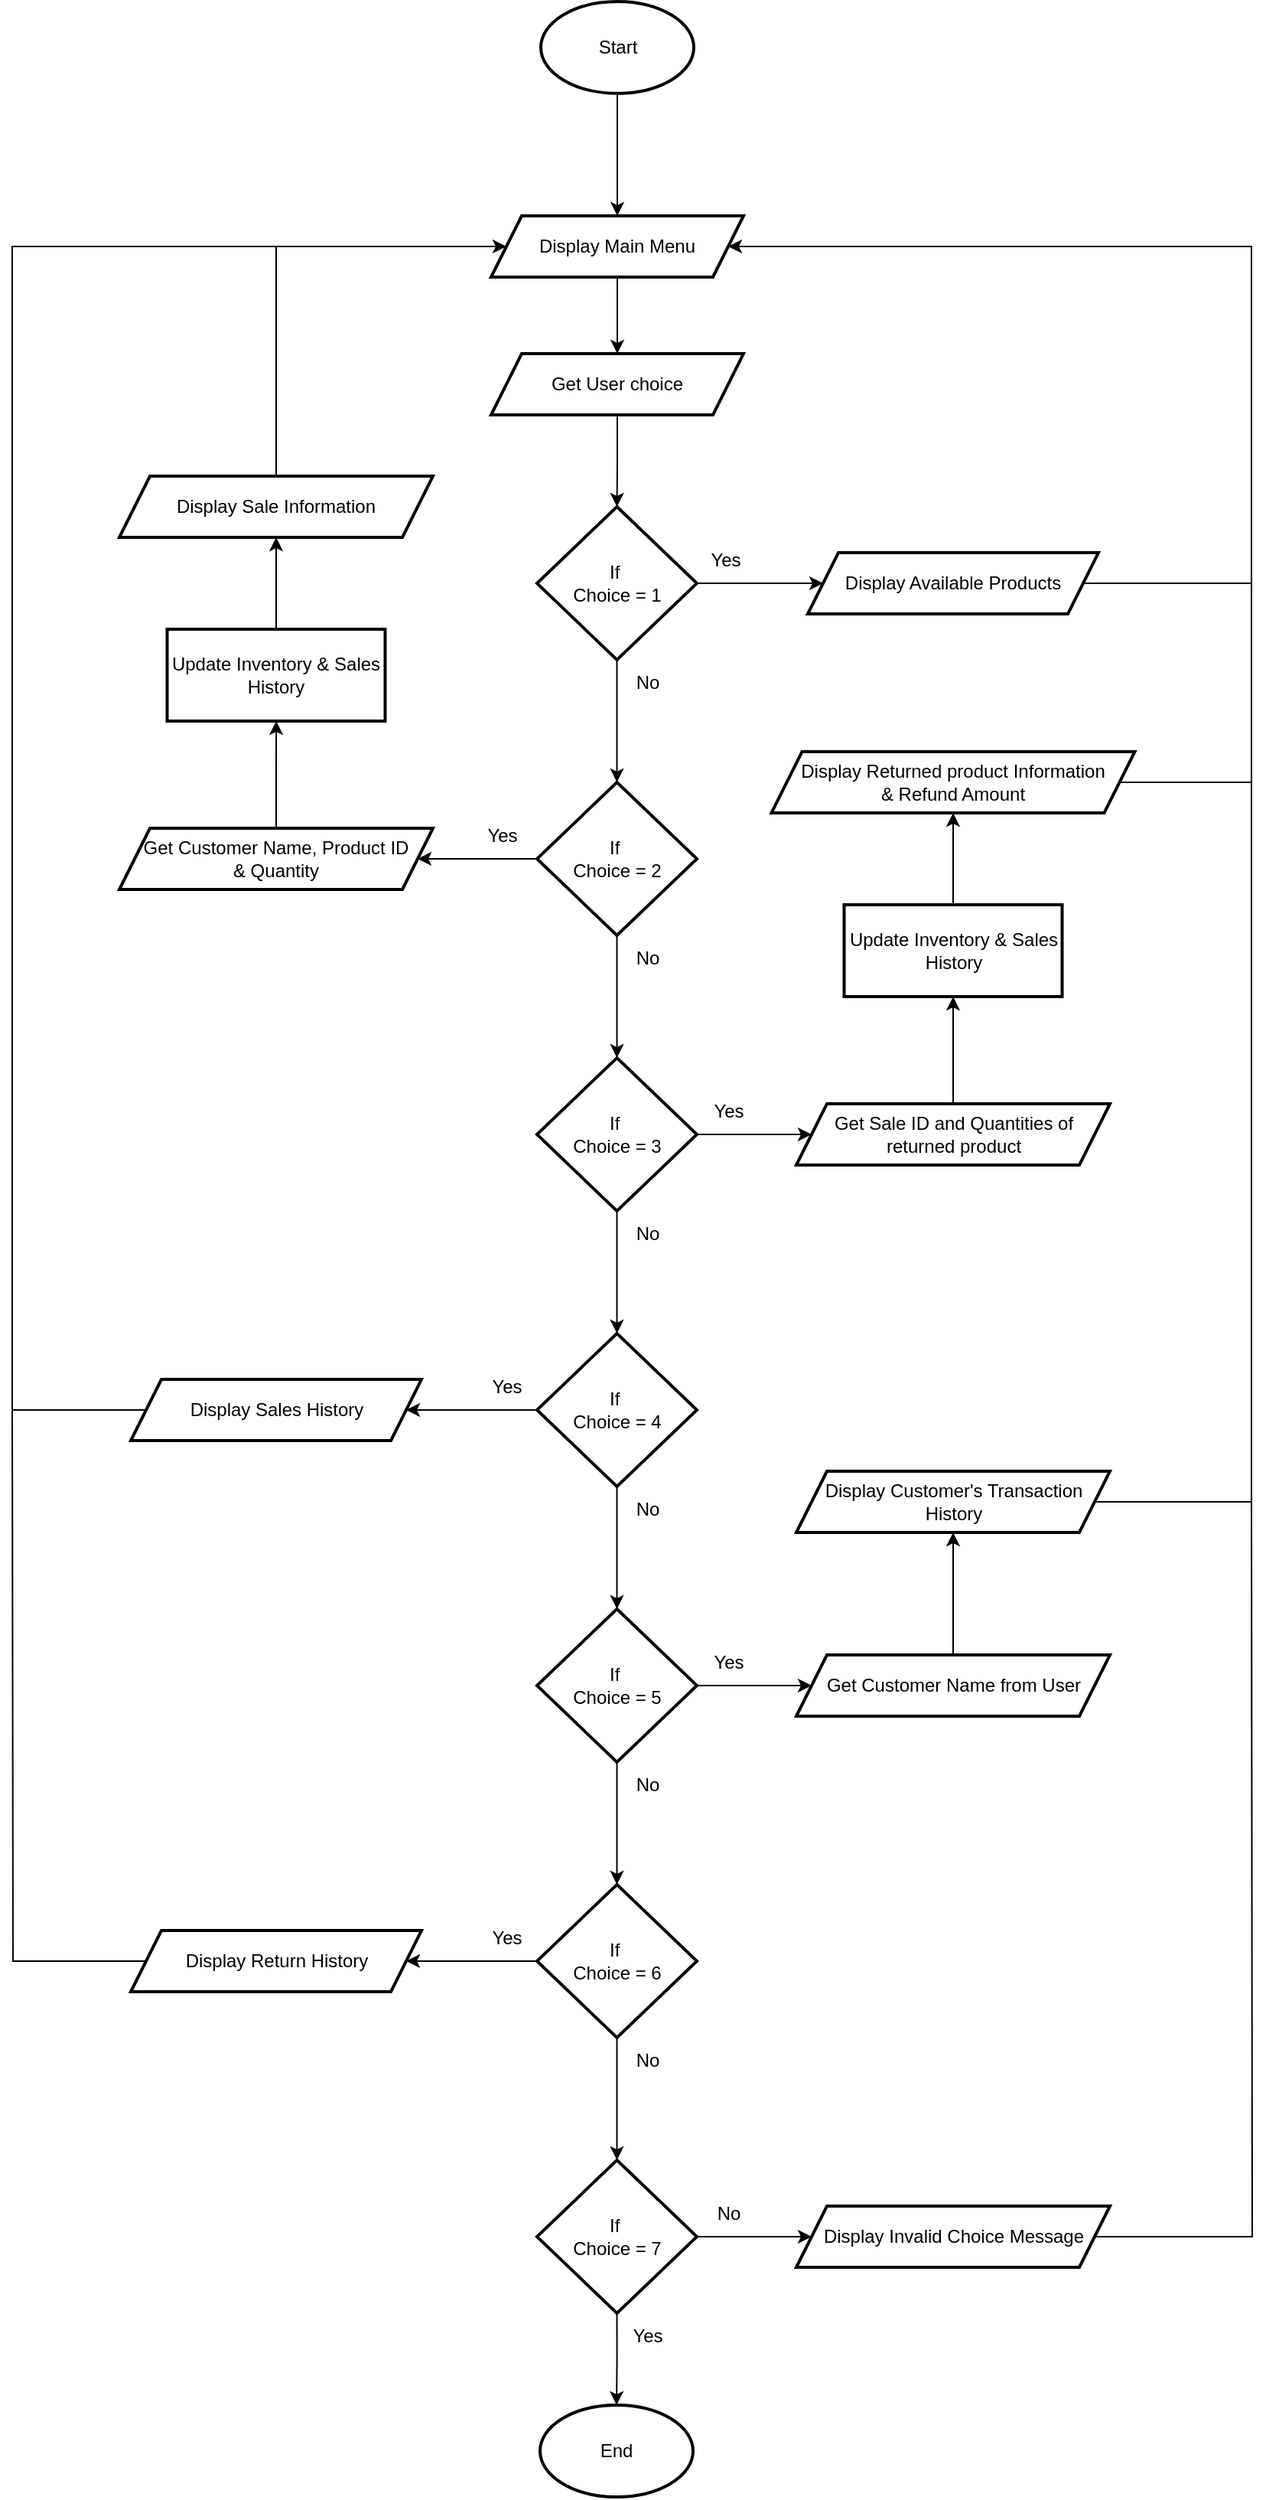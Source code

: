 <mxfile version="22.1.18" type="device">
  <diagram name="Page-1" id="MpDhWvNqIPPZ1VU7uxHc">
    <mxGraphModel dx="1426" dy="781" grid="1" gridSize="10" guides="1" tooltips="1" connect="1" arrows="1" fold="1" page="1" pageScale="1" pageWidth="850" pageHeight="1100" math="0" shadow="0">
      <root>
        <mxCell id="0" />
        <mxCell id="1" parent="0" />
        <mxCell id="1UN2wflZGpVDiCDR-yqw-5" value="" style="edgeStyle=orthogonalEdgeStyle;rounded=0;orthogonalLoop=1;jettySize=auto;html=1;" edge="1" parent="1" source="1UN2wflZGpVDiCDR-yqw-2" target="1UN2wflZGpVDiCDR-yqw-4">
          <mxGeometry relative="1" as="geometry" />
        </mxCell>
        <mxCell id="1UN2wflZGpVDiCDR-yqw-2" value="Display Main Menu" style="shape=parallelogram;perimeter=parallelogramPerimeter;whiteSpace=wrap;html=1;fixedSize=1;strokeWidth=2;" vertex="1" parent="1">
          <mxGeometry x="343" y="150" width="165" height="40" as="geometry" />
        </mxCell>
        <mxCell id="1UN2wflZGpVDiCDR-yqw-7" value="" style="edgeStyle=orthogonalEdgeStyle;rounded=0;orthogonalLoop=1;jettySize=auto;html=1;" edge="1" parent="1" source="1UN2wflZGpVDiCDR-yqw-4" target="1UN2wflZGpVDiCDR-yqw-6">
          <mxGeometry relative="1" as="geometry" />
        </mxCell>
        <mxCell id="1UN2wflZGpVDiCDR-yqw-4" value="Get User choice" style="shape=parallelogram;perimeter=parallelogramPerimeter;whiteSpace=wrap;html=1;fixedSize=1;strokeWidth=2;" vertex="1" parent="1">
          <mxGeometry x="343" y="240" width="165" height="40" as="geometry" />
        </mxCell>
        <mxCell id="1UN2wflZGpVDiCDR-yqw-9" style="edgeStyle=orthogonalEdgeStyle;rounded=0;orthogonalLoop=1;jettySize=auto;html=1;exitX=1;exitY=0.5;exitDx=0;exitDy=0;entryX=0;entryY=0.5;entryDx=0;entryDy=0;" edge="1" parent="1" source="1UN2wflZGpVDiCDR-yqw-6" target="1UN2wflZGpVDiCDR-yqw-8">
          <mxGeometry relative="1" as="geometry" />
        </mxCell>
        <mxCell id="1UN2wflZGpVDiCDR-yqw-12" value="" style="edgeStyle=orthogonalEdgeStyle;rounded=0;orthogonalLoop=1;jettySize=auto;html=1;" edge="1" parent="1" source="1UN2wflZGpVDiCDR-yqw-6" target="1UN2wflZGpVDiCDR-yqw-11">
          <mxGeometry relative="1" as="geometry" />
        </mxCell>
        <mxCell id="1UN2wflZGpVDiCDR-yqw-6" value="If&amp;nbsp;&lt;br&gt;Choice = 1" style="rhombus;whiteSpace=wrap;html=1;strokeWidth=2;" vertex="1" parent="1">
          <mxGeometry x="373" y="340" width="104.5" height="100" as="geometry" />
        </mxCell>
        <mxCell id="1UN2wflZGpVDiCDR-yqw-31" style="edgeStyle=orthogonalEdgeStyle;rounded=0;orthogonalLoop=1;jettySize=auto;html=1;exitX=1;exitY=0.5;exitDx=0;exitDy=0;endArrow=none;endFill=0;" edge="1" parent="1" source="1UN2wflZGpVDiCDR-yqw-8">
          <mxGeometry relative="1" as="geometry">
            <mxPoint x="840" y="390" as="targetPoint" />
          </mxGeometry>
        </mxCell>
        <mxCell id="1UN2wflZGpVDiCDR-yqw-8" value="Display Available Products" style="shape=parallelogram;perimeter=parallelogramPerimeter;whiteSpace=wrap;html=1;fixedSize=1;strokeWidth=2;" vertex="1" parent="1">
          <mxGeometry x="550" y="370" width="190" height="40" as="geometry" />
        </mxCell>
        <mxCell id="1UN2wflZGpVDiCDR-yqw-14" style="edgeStyle=orthogonalEdgeStyle;rounded=0;orthogonalLoop=1;jettySize=auto;html=1;exitX=0;exitY=0.5;exitDx=0;exitDy=0;entryX=1;entryY=0.5;entryDx=0;entryDy=0;" edge="1" parent="1" source="1UN2wflZGpVDiCDR-yqw-11" target="1UN2wflZGpVDiCDR-yqw-13">
          <mxGeometry relative="1" as="geometry" />
        </mxCell>
        <mxCell id="1UN2wflZGpVDiCDR-yqw-23" value="" style="edgeStyle=orthogonalEdgeStyle;rounded=0;orthogonalLoop=1;jettySize=auto;html=1;" edge="1" parent="1" source="1UN2wflZGpVDiCDR-yqw-11" target="1UN2wflZGpVDiCDR-yqw-22">
          <mxGeometry relative="1" as="geometry" />
        </mxCell>
        <mxCell id="1UN2wflZGpVDiCDR-yqw-11" value="If&amp;nbsp;&lt;br&gt;Choice = 2" style="rhombus;whiteSpace=wrap;html=1;strokeWidth=2;" vertex="1" parent="1">
          <mxGeometry x="373" y="520" width="104.5" height="100" as="geometry" />
        </mxCell>
        <mxCell id="1UN2wflZGpVDiCDR-yqw-16" value="" style="edgeStyle=orthogonalEdgeStyle;rounded=0;orthogonalLoop=1;jettySize=auto;html=1;" edge="1" parent="1" source="1UN2wflZGpVDiCDR-yqw-13" target="1UN2wflZGpVDiCDR-yqw-15">
          <mxGeometry relative="1" as="geometry" />
        </mxCell>
        <mxCell id="1UN2wflZGpVDiCDR-yqw-13" value="Get Customer Name, Product ID&lt;br&gt;&amp;amp; Quantity" style="shape=parallelogram;perimeter=parallelogramPerimeter;whiteSpace=wrap;html=1;fixedSize=1;strokeWidth=2;" vertex="1" parent="1">
          <mxGeometry x="100" y="550" width="205" height="40" as="geometry" />
        </mxCell>
        <mxCell id="1UN2wflZGpVDiCDR-yqw-20" style="edgeStyle=orthogonalEdgeStyle;rounded=0;orthogonalLoop=1;jettySize=auto;html=1;exitX=0.5;exitY=0;exitDx=0;exitDy=0;entryX=0.5;entryY=1;entryDx=0;entryDy=0;" edge="1" parent="1" source="1UN2wflZGpVDiCDR-yqw-15" target="1UN2wflZGpVDiCDR-yqw-18">
          <mxGeometry relative="1" as="geometry" />
        </mxCell>
        <mxCell id="1UN2wflZGpVDiCDR-yqw-15" value="Update Inventory &amp;amp; Sales History" style="whiteSpace=wrap;html=1;strokeWidth=2;" vertex="1" parent="1">
          <mxGeometry x="131.25" y="420" width="142.5" height="60" as="geometry" />
        </mxCell>
        <mxCell id="1UN2wflZGpVDiCDR-yqw-38" style="edgeStyle=orthogonalEdgeStyle;rounded=0;orthogonalLoop=1;jettySize=auto;html=1;exitX=0.5;exitY=0;exitDx=0;exitDy=0;endArrow=none;endFill=0;" edge="1" parent="1" source="1UN2wflZGpVDiCDR-yqw-18">
          <mxGeometry relative="1" as="geometry">
            <mxPoint x="202.5" y="170" as="targetPoint" />
          </mxGeometry>
        </mxCell>
        <mxCell id="1UN2wflZGpVDiCDR-yqw-18" value="Display Sale Information" style="shape=parallelogram;perimeter=parallelogramPerimeter;whiteSpace=wrap;html=1;fixedSize=1;strokeWidth=2;" vertex="1" parent="1">
          <mxGeometry x="100" y="320" width="205" height="40" as="geometry" />
        </mxCell>
        <mxCell id="1UN2wflZGpVDiCDR-yqw-25" style="edgeStyle=orthogonalEdgeStyle;rounded=0;orthogonalLoop=1;jettySize=auto;html=1;exitX=1;exitY=0.5;exitDx=0;exitDy=0;entryX=0;entryY=0.5;entryDx=0;entryDy=0;" edge="1" parent="1" source="1UN2wflZGpVDiCDR-yqw-22" target="1UN2wflZGpVDiCDR-yqw-24">
          <mxGeometry relative="1" as="geometry" />
        </mxCell>
        <mxCell id="1UN2wflZGpVDiCDR-yqw-33" value="" style="edgeStyle=orthogonalEdgeStyle;rounded=0;orthogonalLoop=1;jettySize=auto;html=1;" edge="1" parent="1" source="1UN2wflZGpVDiCDR-yqw-22" target="1UN2wflZGpVDiCDR-yqw-32">
          <mxGeometry relative="1" as="geometry" />
        </mxCell>
        <mxCell id="1UN2wflZGpVDiCDR-yqw-22" value="If&amp;nbsp;&lt;br&gt;Choice = 3" style="rhombus;whiteSpace=wrap;html=1;strokeWidth=2;" vertex="1" parent="1">
          <mxGeometry x="373" y="700" width="104.5" height="100" as="geometry" />
        </mxCell>
        <mxCell id="1UN2wflZGpVDiCDR-yqw-27" style="edgeStyle=orthogonalEdgeStyle;rounded=0;orthogonalLoop=1;jettySize=auto;html=1;exitX=0.5;exitY=0;exitDx=0;exitDy=0;entryX=0.5;entryY=1;entryDx=0;entryDy=0;" edge="1" parent="1" source="1UN2wflZGpVDiCDR-yqw-24" target="1UN2wflZGpVDiCDR-yqw-26">
          <mxGeometry relative="1" as="geometry" />
        </mxCell>
        <mxCell id="1UN2wflZGpVDiCDR-yqw-24" value="Get Sale ID and Quantities of returned product" style="shape=parallelogram;perimeter=parallelogramPerimeter;whiteSpace=wrap;html=1;fixedSize=1;strokeWidth=2;" vertex="1" parent="1">
          <mxGeometry x="542.5" y="730" width="205" height="40" as="geometry" />
        </mxCell>
        <mxCell id="1UN2wflZGpVDiCDR-yqw-29" style="edgeStyle=orthogonalEdgeStyle;rounded=0;orthogonalLoop=1;jettySize=auto;html=1;exitX=0.5;exitY=0;exitDx=0;exitDy=0;entryX=0.5;entryY=1;entryDx=0;entryDy=0;" edge="1" parent="1" source="1UN2wflZGpVDiCDR-yqw-26" target="1UN2wflZGpVDiCDR-yqw-28">
          <mxGeometry relative="1" as="geometry" />
        </mxCell>
        <mxCell id="1UN2wflZGpVDiCDR-yqw-26" value="Update Inventory &amp;amp; Sales History" style="whiteSpace=wrap;html=1;strokeWidth=2;" vertex="1" parent="1">
          <mxGeometry x="573.75" y="600" width="142.5" height="60" as="geometry" />
        </mxCell>
        <mxCell id="1UN2wflZGpVDiCDR-yqw-30" style="edgeStyle=orthogonalEdgeStyle;rounded=0;orthogonalLoop=1;jettySize=auto;html=1;exitX=1;exitY=0.5;exitDx=0;exitDy=0;entryX=1;entryY=0.5;entryDx=0;entryDy=0;" edge="1" parent="1" source="1UN2wflZGpVDiCDR-yqw-28" target="1UN2wflZGpVDiCDR-yqw-2">
          <mxGeometry relative="1" as="geometry">
            <Array as="points">
              <mxPoint x="840" y="520" />
              <mxPoint x="840" y="170" />
            </Array>
          </mxGeometry>
        </mxCell>
        <mxCell id="1UN2wflZGpVDiCDR-yqw-28" value="Display Returned product Information&lt;br&gt;&amp;amp; Refund Amount" style="shape=parallelogram;perimeter=parallelogramPerimeter;whiteSpace=wrap;html=1;fixedSize=1;strokeWidth=2;" vertex="1" parent="1">
          <mxGeometry x="526.25" y="500" width="237.5" height="40" as="geometry" />
        </mxCell>
        <mxCell id="1UN2wflZGpVDiCDR-yqw-35" style="edgeStyle=orthogonalEdgeStyle;rounded=0;orthogonalLoop=1;jettySize=auto;html=1;exitX=0;exitY=0.5;exitDx=0;exitDy=0;entryX=1;entryY=0.5;entryDx=0;entryDy=0;" edge="1" parent="1" source="1UN2wflZGpVDiCDR-yqw-32" target="1UN2wflZGpVDiCDR-yqw-34">
          <mxGeometry relative="1" as="geometry" />
        </mxCell>
        <mxCell id="1UN2wflZGpVDiCDR-yqw-40" value="" style="edgeStyle=orthogonalEdgeStyle;rounded=0;orthogonalLoop=1;jettySize=auto;html=1;" edge="1" parent="1" source="1UN2wflZGpVDiCDR-yqw-32" target="1UN2wflZGpVDiCDR-yqw-39">
          <mxGeometry relative="1" as="geometry" />
        </mxCell>
        <mxCell id="1UN2wflZGpVDiCDR-yqw-32" value="If&amp;nbsp;&lt;br&gt;Choice = 4" style="rhombus;whiteSpace=wrap;html=1;strokeWidth=2;" vertex="1" parent="1">
          <mxGeometry x="373" y="880" width="104.5" height="100" as="geometry" />
        </mxCell>
        <mxCell id="1UN2wflZGpVDiCDR-yqw-36" style="edgeStyle=orthogonalEdgeStyle;rounded=0;orthogonalLoop=1;jettySize=auto;html=1;exitX=0;exitY=0.5;exitDx=0;exitDy=0;entryX=0;entryY=0.5;entryDx=0;entryDy=0;" edge="1" parent="1" source="1UN2wflZGpVDiCDR-yqw-34" target="1UN2wflZGpVDiCDR-yqw-2">
          <mxGeometry relative="1" as="geometry">
            <Array as="points">
              <mxPoint x="30" y="930" />
              <mxPoint x="30" y="170" />
            </Array>
          </mxGeometry>
        </mxCell>
        <mxCell id="1UN2wflZGpVDiCDR-yqw-34" value="Display Sales History" style="shape=parallelogram;perimeter=parallelogramPerimeter;whiteSpace=wrap;html=1;fixedSize=1;strokeWidth=2;" vertex="1" parent="1">
          <mxGeometry x="107.5" y="910" width="190" height="40" as="geometry" />
        </mxCell>
        <mxCell id="1UN2wflZGpVDiCDR-yqw-42" style="edgeStyle=orthogonalEdgeStyle;rounded=0;orthogonalLoop=1;jettySize=auto;html=1;exitX=1;exitY=0.5;exitDx=0;exitDy=0;" edge="1" parent="1" source="1UN2wflZGpVDiCDR-yqw-39" target="1UN2wflZGpVDiCDR-yqw-41">
          <mxGeometry relative="1" as="geometry" />
        </mxCell>
        <mxCell id="1UN2wflZGpVDiCDR-yqw-47" value="" style="edgeStyle=orthogonalEdgeStyle;rounded=0;orthogonalLoop=1;jettySize=auto;html=1;" edge="1" parent="1" source="1UN2wflZGpVDiCDR-yqw-39" target="1UN2wflZGpVDiCDR-yqw-46">
          <mxGeometry relative="1" as="geometry" />
        </mxCell>
        <mxCell id="1UN2wflZGpVDiCDR-yqw-39" value="If&amp;nbsp;&lt;br&gt;Choice = 5" style="rhombus;whiteSpace=wrap;html=1;strokeWidth=2;" vertex="1" parent="1">
          <mxGeometry x="373" y="1060" width="104.5" height="100" as="geometry" />
        </mxCell>
        <mxCell id="1UN2wflZGpVDiCDR-yqw-44" value="" style="edgeStyle=orthogonalEdgeStyle;rounded=0;orthogonalLoop=1;jettySize=auto;html=1;" edge="1" parent="1" source="1UN2wflZGpVDiCDR-yqw-41" target="1UN2wflZGpVDiCDR-yqw-43">
          <mxGeometry relative="1" as="geometry" />
        </mxCell>
        <mxCell id="1UN2wflZGpVDiCDR-yqw-41" value="Get Customer Name from User" style="shape=parallelogram;perimeter=parallelogramPerimeter;whiteSpace=wrap;html=1;fixedSize=1;strokeWidth=2;" vertex="1" parent="1">
          <mxGeometry x="542.5" y="1090" width="205" height="40" as="geometry" />
        </mxCell>
        <mxCell id="1UN2wflZGpVDiCDR-yqw-45" style="edgeStyle=orthogonalEdgeStyle;rounded=0;orthogonalLoop=1;jettySize=auto;html=1;exitX=1;exitY=0.5;exitDx=0;exitDy=0;endArrow=none;endFill=0;" edge="1" parent="1" source="1UN2wflZGpVDiCDR-yqw-43">
          <mxGeometry relative="1" as="geometry">
            <mxPoint x="840" y="520" as="targetPoint" />
            <Array as="points">
              <mxPoint x="840" y="990" />
            </Array>
          </mxGeometry>
        </mxCell>
        <mxCell id="1UN2wflZGpVDiCDR-yqw-43" value="Display Customer&#39;s Transaction History" style="shape=parallelogram;perimeter=parallelogramPerimeter;whiteSpace=wrap;html=1;fixedSize=1;strokeWidth=2;" vertex="1" parent="1">
          <mxGeometry x="542.5" y="970" width="205" height="40" as="geometry" />
        </mxCell>
        <mxCell id="1UN2wflZGpVDiCDR-yqw-49" style="edgeStyle=orthogonalEdgeStyle;rounded=0;orthogonalLoop=1;jettySize=auto;html=1;exitX=0;exitY=0.5;exitDx=0;exitDy=0;entryX=1;entryY=0.5;entryDx=0;entryDy=0;" edge="1" parent="1" source="1UN2wflZGpVDiCDR-yqw-46" target="1UN2wflZGpVDiCDR-yqw-48">
          <mxGeometry relative="1" as="geometry" />
        </mxCell>
        <mxCell id="1UN2wflZGpVDiCDR-yqw-52" value="" style="edgeStyle=orthogonalEdgeStyle;rounded=0;orthogonalLoop=1;jettySize=auto;html=1;" edge="1" parent="1" source="1UN2wflZGpVDiCDR-yqw-46" target="1UN2wflZGpVDiCDR-yqw-51">
          <mxGeometry relative="1" as="geometry" />
        </mxCell>
        <mxCell id="1UN2wflZGpVDiCDR-yqw-46" value="If&amp;nbsp;&lt;br&gt;Choice = 6" style="rhombus;whiteSpace=wrap;html=1;strokeWidth=2;" vertex="1" parent="1">
          <mxGeometry x="373" y="1240" width="104.5" height="100" as="geometry" />
        </mxCell>
        <mxCell id="1UN2wflZGpVDiCDR-yqw-50" style="edgeStyle=orthogonalEdgeStyle;rounded=0;orthogonalLoop=1;jettySize=auto;html=1;exitX=0;exitY=0.5;exitDx=0;exitDy=0;endArrow=none;endFill=0;" edge="1" parent="1" source="1UN2wflZGpVDiCDR-yqw-48">
          <mxGeometry relative="1" as="geometry">
            <mxPoint x="30" y="930" as="targetPoint" />
          </mxGeometry>
        </mxCell>
        <mxCell id="1UN2wflZGpVDiCDR-yqw-48" value="Display Return History" style="shape=parallelogram;perimeter=parallelogramPerimeter;whiteSpace=wrap;html=1;fixedSize=1;strokeWidth=2;" vertex="1" parent="1">
          <mxGeometry x="107.5" y="1270" width="190" height="40" as="geometry" />
        </mxCell>
        <mxCell id="1UN2wflZGpVDiCDR-yqw-55" style="edgeStyle=orthogonalEdgeStyle;rounded=0;orthogonalLoop=1;jettySize=auto;html=1;exitX=1;exitY=0.5;exitDx=0;exitDy=0;" edge="1" parent="1" source="1UN2wflZGpVDiCDR-yqw-51" target="1UN2wflZGpVDiCDR-yqw-53">
          <mxGeometry relative="1" as="geometry" />
        </mxCell>
        <mxCell id="1UN2wflZGpVDiCDR-yqw-51" value="If&amp;nbsp;&lt;br&gt;Choice = 7" style="rhombus;whiteSpace=wrap;html=1;strokeWidth=2;" vertex="1" parent="1">
          <mxGeometry x="373" y="1420" width="104.5" height="100" as="geometry" />
        </mxCell>
        <mxCell id="1UN2wflZGpVDiCDR-yqw-54" style="edgeStyle=orthogonalEdgeStyle;rounded=0;orthogonalLoop=1;jettySize=auto;html=1;exitX=1;exitY=0.5;exitDx=0;exitDy=0;endArrow=none;endFill=0;" edge="1" parent="1" source="1UN2wflZGpVDiCDR-yqw-53">
          <mxGeometry relative="1" as="geometry">
            <mxPoint x="840" y="990" as="targetPoint" />
          </mxGeometry>
        </mxCell>
        <mxCell id="1UN2wflZGpVDiCDR-yqw-53" value="Display Invalid Choice Message" style="shape=parallelogram;perimeter=parallelogramPerimeter;whiteSpace=wrap;html=1;fixedSize=1;strokeWidth=2;" vertex="1" parent="1">
          <mxGeometry x="542.5" y="1450" width="205" height="40" as="geometry" />
        </mxCell>
        <mxCell id="1UN2wflZGpVDiCDR-yqw-57" style="edgeStyle=orthogonalEdgeStyle;rounded=0;orthogonalLoop=1;jettySize=auto;html=1;exitX=0.5;exitY=1;exitDx=0;exitDy=0;exitPerimeter=0;entryX=0.5;entryY=0;entryDx=0;entryDy=0;" edge="1" parent="1" source="1UN2wflZGpVDiCDR-yqw-56" target="1UN2wflZGpVDiCDR-yqw-2">
          <mxGeometry relative="1" as="geometry" />
        </mxCell>
        <mxCell id="1UN2wflZGpVDiCDR-yqw-56" value="Start" style="strokeWidth=2;html=1;shape=mxgraph.flowchart.start_1;whiteSpace=wrap;" vertex="1" parent="1">
          <mxGeometry x="375.5" y="10" width="100" height="60" as="geometry" />
        </mxCell>
        <mxCell id="1UN2wflZGpVDiCDR-yqw-58" value="End" style="strokeWidth=2;html=1;shape=mxgraph.flowchart.start_1;whiteSpace=wrap;" vertex="1" parent="1">
          <mxGeometry x="375" y="1580" width="100" height="60" as="geometry" />
        </mxCell>
        <mxCell id="1UN2wflZGpVDiCDR-yqw-59" style="edgeStyle=orthogonalEdgeStyle;rounded=0;orthogonalLoop=1;jettySize=auto;html=1;exitX=0.5;exitY=1;exitDx=0;exitDy=0;entryX=0.5;entryY=0;entryDx=0;entryDy=0;entryPerimeter=0;" edge="1" parent="1" source="1UN2wflZGpVDiCDR-yqw-51" target="1UN2wflZGpVDiCDR-yqw-58">
          <mxGeometry relative="1" as="geometry" />
        </mxCell>
        <mxCell id="1UN2wflZGpVDiCDR-yqw-60" value="Yes" style="text;html=1;align=center;verticalAlign=middle;resizable=0;points=[];autosize=1;strokeColor=none;fillColor=none;" vertex="1" parent="1">
          <mxGeometry x="475.5" y="360" width="40" height="30" as="geometry" />
        </mxCell>
        <mxCell id="1UN2wflZGpVDiCDR-yqw-62" value="Yes" style="text;html=1;align=center;verticalAlign=middle;resizable=0;points=[];autosize=1;strokeColor=none;fillColor=none;" vertex="1" parent="1">
          <mxGeometry x="330" y="540" width="40" height="30" as="geometry" />
        </mxCell>
        <mxCell id="1UN2wflZGpVDiCDR-yqw-63" value="Yes" style="text;html=1;align=center;verticalAlign=middle;resizable=0;points=[];autosize=1;strokeColor=none;fillColor=none;" vertex="1" parent="1">
          <mxGeometry x="477.5" y="720" width="40" height="30" as="geometry" />
        </mxCell>
        <mxCell id="1UN2wflZGpVDiCDR-yqw-64" value="Yes" style="text;html=1;align=center;verticalAlign=middle;resizable=0;points=[];autosize=1;strokeColor=none;fillColor=none;" vertex="1" parent="1">
          <mxGeometry x="333" y="900" width="40" height="30" as="geometry" />
        </mxCell>
        <mxCell id="1UN2wflZGpVDiCDR-yqw-65" value="Yes" style="text;html=1;align=center;verticalAlign=middle;resizable=0;points=[];autosize=1;strokeColor=none;fillColor=none;" vertex="1" parent="1">
          <mxGeometry x="477.5" y="1080" width="40" height="30" as="geometry" />
        </mxCell>
        <mxCell id="1UN2wflZGpVDiCDR-yqw-66" value="Yes" style="text;html=1;align=center;verticalAlign=middle;resizable=0;points=[];autosize=1;strokeColor=none;fillColor=none;" vertex="1" parent="1">
          <mxGeometry x="333" y="1260" width="40" height="30" as="geometry" />
        </mxCell>
        <mxCell id="1UN2wflZGpVDiCDR-yqw-67" value="Yes" style="text;html=1;align=center;verticalAlign=middle;resizable=0;points=[];autosize=1;strokeColor=none;fillColor=none;" vertex="1" parent="1">
          <mxGeometry x="425" y="1520" width="40" height="30" as="geometry" />
        </mxCell>
        <mxCell id="1UN2wflZGpVDiCDR-yqw-68" value="No" style="text;html=1;align=center;verticalAlign=middle;resizable=0;points=[];autosize=1;strokeColor=none;fillColor=none;" vertex="1" parent="1">
          <mxGeometry x="477.5" y="1440" width="40" height="30" as="geometry" />
        </mxCell>
        <mxCell id="1UN2wflZGpVDiCDR-yqw-69" value="No" style="text;html=1;align=center;verticalAlign=middle;resizable=0;points=[];autosize=1;strokeColor=none;fillColor=none;" vertex="1" parent="1">
          <mxGeometry x="425" y="1160" width="40" height="30" as="geometry" />
        </mxCell>
        <mxCell id="1UN2wflZGpVDiCDR-yqw-70" value="No" style="text;html=1;align=center;verticalAlign=middle;resizable=0;points=[];autosize=1;strokeColor=none;fillColor=none;" vertex="1" parent="1">
          <mxGeometry x="425" y="1340" width="40" height="30" as="geometry" />
        </mxCell>
        <mxCell id="1UN2wflZGpVDiCDR-yqw-71" value="No" style="text;html=1;align=center;verticalAlign=middle;resizable=0;points=[];autosize=1;strokeColor=none;fillColor=none;" vertex="1" parent="1">
          <mxGeometry x="425" y="980" width="40" height="30" as="geometry" />
        </mxCell>
        <mxCell id="1UN2wflZGpVDiCDR-yqw-72" value="No" style="text;html=1;align=center;verticalAlign=middle;resizable=0;points=[];autosize=1;strokeColor=none;fillColor=none;" vertex="1" parent="1">
          <mxGeometry x="425" y="800" width="40" height="30" as="geometry" />
        </mxCell>
        <mxCell id="1UN2wflZGpVDiCDR-yqw-73" value="No" style="text;html=1;align=center;verticalAlign=middle;resizable=0;points=[];autosize=1;strokeColor=none;fillColor=none;" vertex="1" parent="1">
          <mxGeometry x="425" y="620" width="40" height="30" as="geometry" />
        </mxCell>
        <mxCell id="1UN2wflZGpVDiCDR-yqw-74" value="No" style="text;html=1;align=center;verticalAlign=middle;resizable=0;points=[];autosize=1;strokeColor=none;fillColor=none;" vertex="1" parent="1">
          <mxGeometry x="425" y="440" width="40" height="30" as="geometry" />
        </mxCell>
      </root>
    </mxGraphModel>
  </diagram>
</mxfile>
